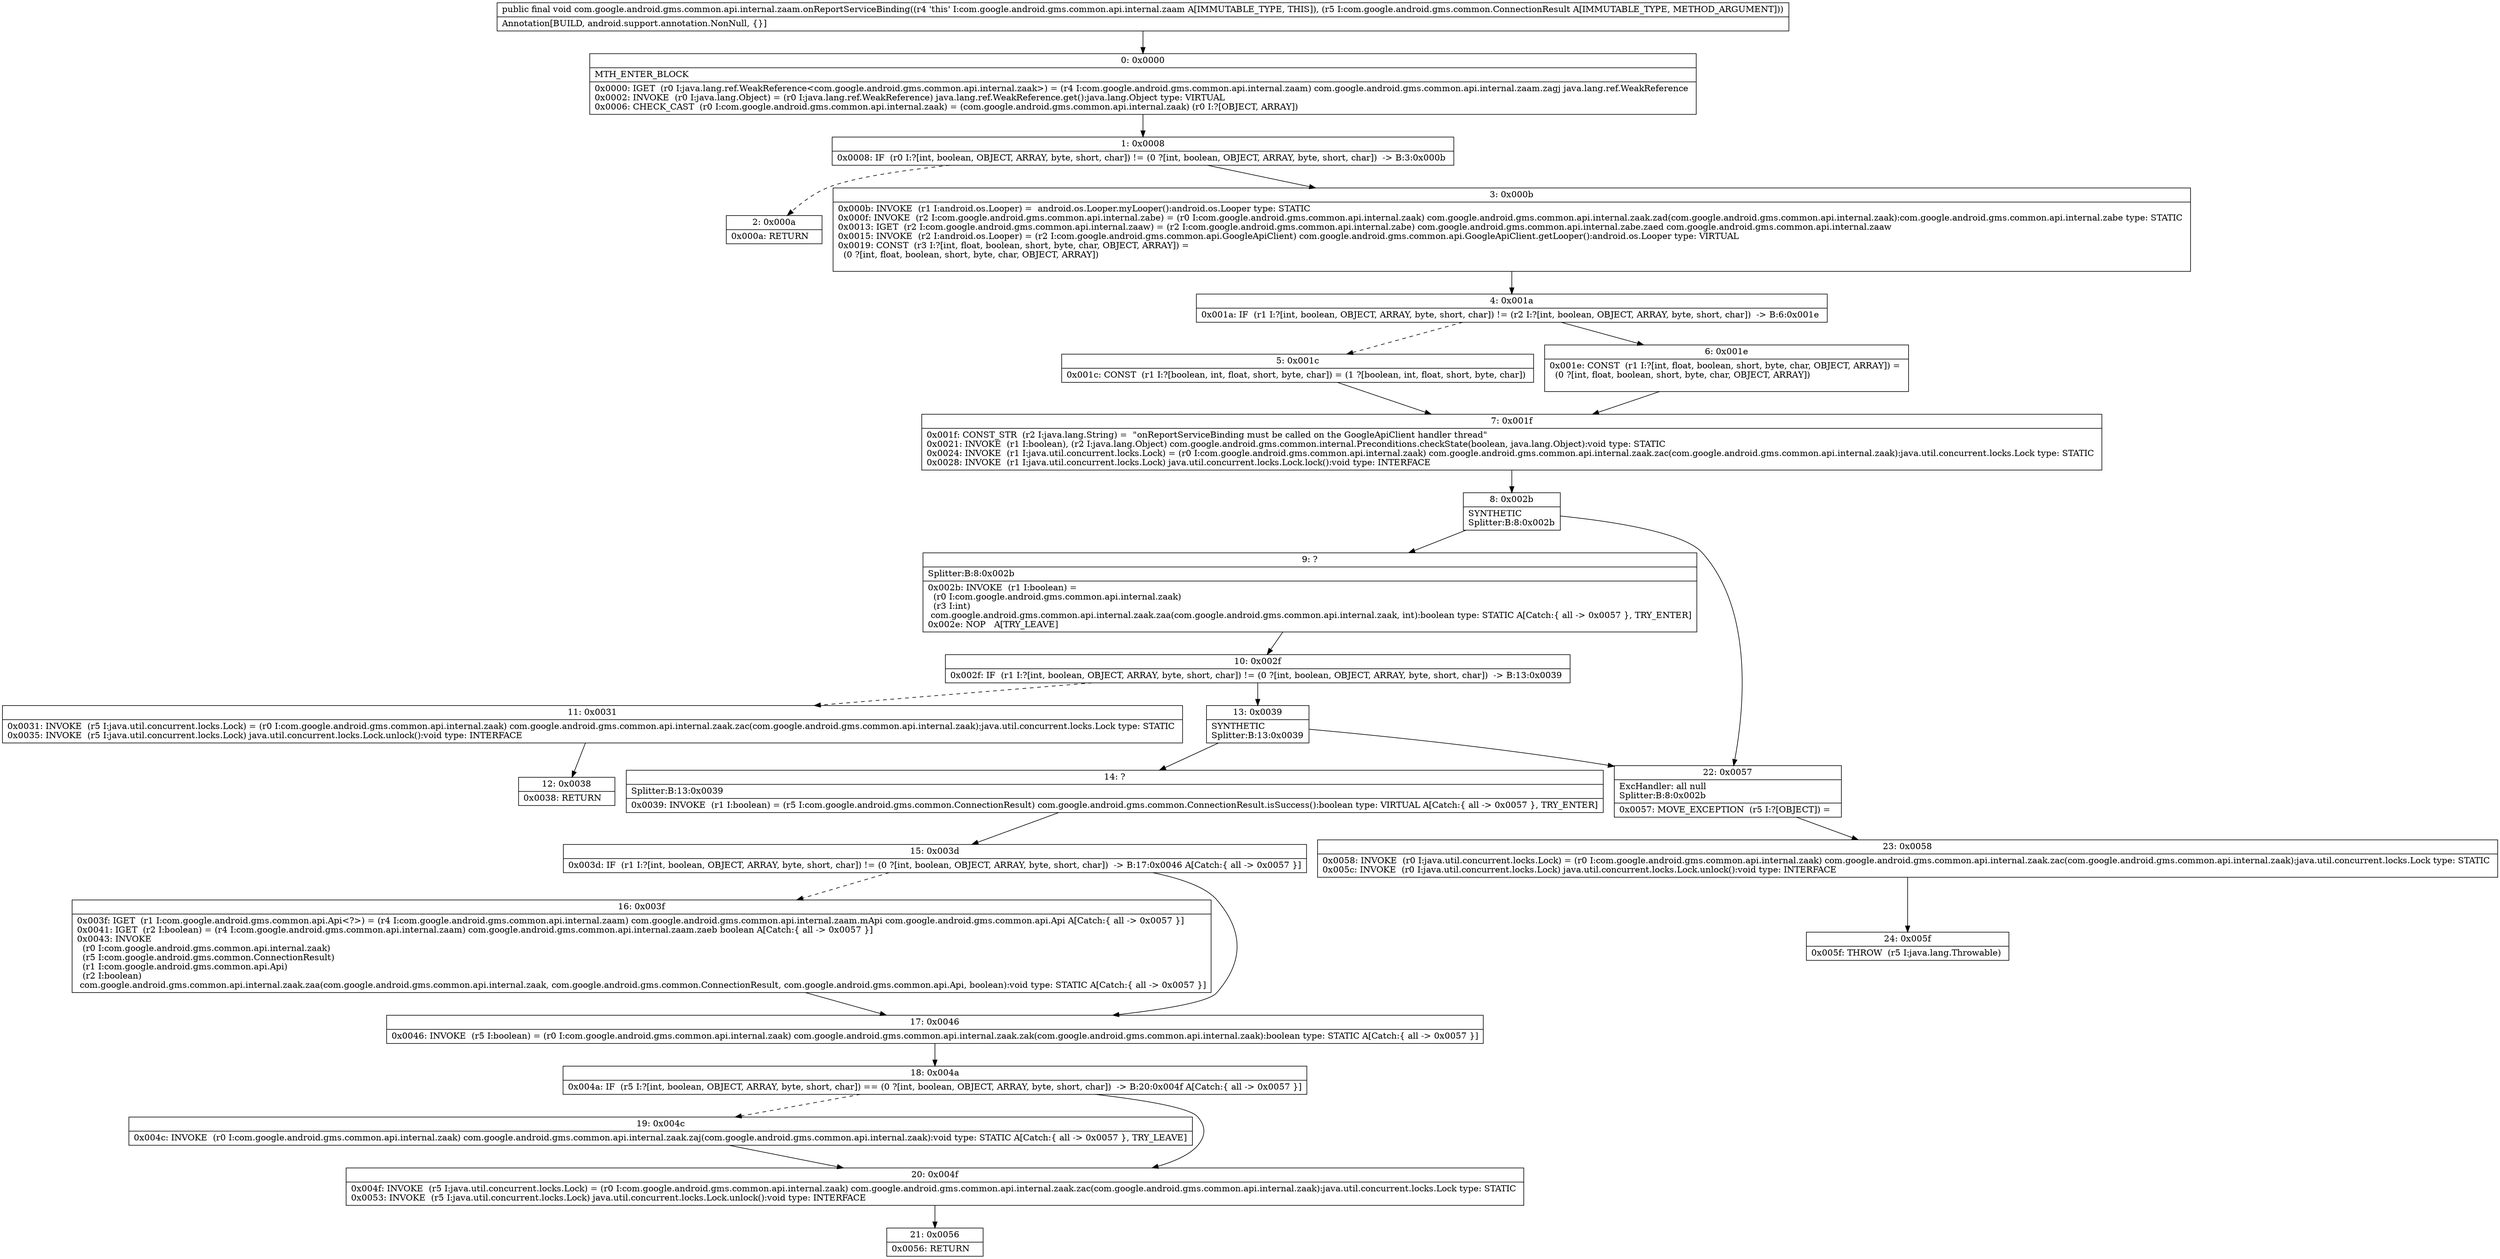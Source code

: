 digraph "CFG forcom.google.android.gms.common.api.internal.zaam.onReportServiceBinding(Lcom\/google\/android\/gms\/common\/ConnectionResult;)V" {
Node_0 [shape=record,label="{0\:\ 0x0000|MTH_ENTER_BLOCK\l|0x0000: IGET  (r0 I:java.lang.ref.WeakReference\<com.google.android.gms.common.api.internal.zaak\>) = (r4 I:com.google.android.gms.common.api.internal.zaam) com.google.android.gms.common.api.internal.zaam.zagj java.lang.ref.WeakReference \l0x0002: INVOKE  (r0 I:java.lang.Object) = (r0 I:java.lang.ref.WeakReference) java.lang.ref.WeakReference.get():java.lang.Object type: VIRTUAL \l0x0006: CHECK_CAST  (r0 I:com.google.android.gms.common.api.internal.zaak) = (com.google.android.gms.common.api.internal.zaak) (r0 I:?[OBJECT, ARRAY]) \l}"];
Node_1 [shape=record,label="{1\:\ 0x0008|0x0008: IF  (r0 I:?[int, boolean, OBJECT, ARRAY, byte, short, char]) != (0 ?[int, boolean, OBJECT, ARRAY, byte, short, char])  \-\> B:3:0x000b \l}"];
Node_2 [shape=record,label="{2\:\ 0x000a|0x000a: RETURN   \l}"];
Node_3 [shape=record,label="{3\:\ 0x000b|0x000b: INVOKE  (r1 I:android.os.Looper) =  android.os.Looper.myLooper():android.os.Looper type: STATIC \l0x000f: INVOKE  (r2 I:com.google.android.gms.common.api.internal.zabe) = (r0 I:com.google.android.gms.common.api.internal.zaak) com.google.android.gms.common.api.internal.zaak.zad(com.google.android.gms.common.api.internal.zaak):com.google.android.gms.common.api.internal.zabe type: STATIC \l0x0013: IGET  (r2 I:com.google.android.gms.common.api.internal.zaaw) = (r2 I:com.google.android.gms.common.api.internal.zabe) com.google.android.gms.common.api.internal.zabe.zaed com.google.android.gms.common.api.internal.zaaw \l0x0015: INVOKE  (r2 I:android.os.Looper) = (r2 I:com.google.android.gms.common.api.GoogleApiClient) com.google.android.gms.common.api.GoogleApiClient.getLooper():android.os.Looper type: VIRTUAL \l0x0019: CONST  (r3 I:?[int, float, boolean, short, byte, char, OBJECT, ARRAY]) = \l  (0 ?[int, float, boolean, short, byte, char, OBJECT, ARRAY])\l \l}"];
Node_4 [shape=record,label="{4\:\ 0x001a|0x001a: IF  (r1 I:?[int, boolean, OBJECT, ARRAY, byte, short, char]) != (r2 I:?[int, boolean, OBJECT, ARRAY, byte, short, char])  \-\> B:6:0x001e \l}"];
Node_5 [shape=record,label="{5\:\ 0x001c|0x001c: CONST  (r1 I:?[boolean, int, float, short, byte, char]) = (1 ?[boolean, int, float, short, byte, char]) \l}"];
Node_6 [shape=record,label="{6\:\ 0x001e|0x001e: CONST  (r1 I:?[int, float, boolean, short, byte, char, OBJECT, ARRAY]) = \l  (0 ?[int, float, boolean, short, byte, char, OBJECT, ARRAY])\l \l}"];
Node_7 [shape=record,label="{7\:\ 0x001f|0x001f: CONST_STR  (r2 I:java.lang.String) =  \"onReportServiceBinding must be called on the GoogleApiClient handler thread\" \l0x0021: INVOKE  (r1 I:boolean), (r2 I:java.lang.Object) com.google.android.gms.common.internal.Preconditions.checkState(boolean, java.lang.Object):void type: STATIC \l0x0024: INVOKE  (r1 I:java.util.concurrent.locks.Lock) = (r0 I:com.google.android.gms.common.api.internal.zaak) com.google.android.gms.common.api.internal.zaak.zac(com.google.android.gms.common.api.internal.zaak):java.util.concurrent.locks.Lock type: STATIC \l0x0028: INVOKE  (r1 I:java.util.concurrent.locks.Lock) java.util.concurrent.locks.Lock.lock():void type: INTERFACE \l}"];
Node_8 [shape=record,label="{8\:\ 0x002b|SYNTHETIC\lSplitter:B:8:0x002b\l}"];
Node_9 [shape=record,label="{9\:\ ?|Splitter:B:8:0x002b\l|0x002b: INVOKE  (r1 I:boolean) = \l  (r0 I:com.google.android.gms.common.api.internal.zaak)\l  (r3 I:int)\l com.google.android.gms.common.api.internal.zaak.zaa(com.google.android.gms.common.api.internal.zaak, int):boolean type: STATIC A[Catch:\{ all \-\> 0x0057 \}, TRY_ENTER]\l0x002e: NOP   A[TRY_LEAVE]\l}"];
Node_10 [shape=record,label="{10\:\ 0x002f|0x002f: IF  (r1 I:?[int, boolean, OBJECT, ARRAY, byte, short, char]) != (0 ?[int, boolean, OBJECT, ARRAY, byte, short, char])  \-\> B:13:0x0039 \l}"];
Node_11 [shape=record,label="{11\:\ 0x0031|0x0031: INVOKE  (r5 I:java.util.concurrent.locks.Lock) = (r0 I:com.google.android.gms.common.api.internal.zaak) com.google.android.gms.common.api.internal.zaak.zac(com.google.android.gms.common.api.internal.zaak):java.util.concurrent.locks.Lock type: STATIC \l0x0035: INVOKE  (r5 I:java.util.concurrent.locks.Lock) java.util.concurrent.locks.Lock.unlock():void type: INTERFACE \l}"];
Node_12 [shape=record,label="{12\:\ 0x0038|0x0038: RETURN   \l}"];
Node_13 [shape=record,label="{13\:\ 0x0039|SYNTHETIC\lSplitter:B:13:0x0039\l}"];
Node_14 [shape=record,label="{14\:\ ?|Splitter:B:13:0x0039\l|0x0039: INVOKE  (r1 I:boolean) = (r5 I:com.google.android.gms.common.ConnectionResult) com.google.android.gms.common.ConnectionResult.isSuccess():boolean type: VIRTUAL A[Catch:\{ all \-\> 0x0057 \}, TRY_ENTER]\l}"];
Node_15 [shape=record,label="{15\:\ 0x003d|0x003d: IF  (r1 I:?[int, boolean, OBJECT, ARRAY, byte, short, char]) != (0 ?[int, boolean, OBJECT, ARRAY, byte, short, char])  \-\> B:17:0x0046 A[Catch:\{ all \-\> 0x0057 \}]\l}"];
Node_16 [shape=record,label="{16\:\ 0x003f|0x003f: IGET  (r1 I:com.google.android.gms.common.api.Api\<?\>) = (r4 I:com.google.android.gms.common.api.internal.zaam) com.google.android.gms.common.api.internal.zaam.mApi com.google.android.gms.common.api.Api A[Catch:\{ all \-\> 0x0057 \}]\l0x0041: IGET  (r2 I:boolean) = (r4 I:com.google.android.gms.common.api.internal.zaam) com.google.android.gms.common.api.internal.zaam.zaeb boolean A[Catch:\{ all \-\> 0x0057 \}]\l0x0043: INVOKE  \l  (r0 I:com.google.android.gms.common.api.internal.zaak)\l  (r5 I:com.google.android.gms.common.ConnectionResult)\l  (r1 I:com.google.android.gms.common.api.Api)\l  (r2 I:boolean)\l com.google.android.gms.common.api.internal.zaak.zaa(com.google.android.gms.common.api.internal.zaak, com.google.android.gms.common.ConnectionResult, com.google.android.gms.common.api.Api, boolean):void type: STATIC A[Catch:\{ all \-\> 0x0057 \}]\l}"];
Node_17 [shape=record,label="{17\:\ 0x0046|0x0046: INVOKE  (r5 I:boolean) = (r0 I:com.google.android.gms.common.api.internal.zaak) com.google.android.gms.common.api.internal.zaak.zak(com.google.android.gms.common.api.internal.zaak):boolean type: STATIC A[Catch:\{ all \-\> 0x0057 \}]\l}"];
Node_18 [shape=record,label="{18\:\ 0x004a|0x004a: IF  (r5 I:?[int, boolean, OBJECT, ARRAY, byte, short, char]) == (0 ?[int, boolean, OBJECT, ARRAY, byte, short, char])  \-\> B:20:0x004f A[Catch:\{ all \-\> 0x0057 \}]\l}"];
Node_19 [shape=record,label="{19\:\ 0x004c|0x004c: INVOKE  (r0 I:com.google.android.gms.common.api.internal.zaak) com.google.android.gms.common.api.internal.zaak.zaj(com.google.android.gms.common.api.internal.zaak):void type: STATIC A[Catch:\{ all \-\> 0x0057 \}, TRY_LEAVE]\l}"];
Node_20 [shape=record,label="{20\:\ 0x004f|0x004f: INVOKE  (r5 I:java.util.concurrent.locks.Lock) = (r0 I:com.google.android.gms.common.api.internal.zaak) com.google.android.gms.common.api.internal.zaak.zac(com.google.android.gms.common.api.internal.zaak):java.util.concurrent.locks.Lock type: STATIC \l0x0053: INVOKE  (r5 I:java.util.concurrent.locks.Lock) java.util.concurrent.locks.Lock.unlock():void type: INTERFACE \l}"];
Node_21 [shape=record,label="{21\:\ 0x0056|0x0056: RETURN   \l}"];
Node_22 [shape=record,label="{22\:\ 0x0057|ExcHandler: all null\lSplitter:B:8:0x002b\l|0x0057: MOVE_EXCEPTION  (r5 I:?[OBJECT]) =  \l}"];
Node_23 [shape=record,label="{23\:\ 0x0058|0x0058: INVOKE  (r0 I:java.util.concurrent.locks.Lock) = (r0 I:com.google.android.gms.common.api.internal.zaak) com.google.android.gms.common.api.internal.zaak.zac(com.google.android.gms.common.api.internal.zaak):java.util.concurrent.locks.Lock type: STATIC \l0x005c: INVOKE  (r0 I:java.util.concurrent.locks.Lock) java.util.concurrent.locks.Lock.unlock():void type: INTERFACE \l}"];
Node_24 [shape=record,label="{24\:\ 0x005f|0x005f: THROW  (r5 I:java.lang.Throwable) \l}"];
MethodNode[shape=record,label="{public final void com.google.android.gms.common.api.internal.zaam.onReportServiceBinding((r4 'this' I:com.google.android.gms.common.api.internal.zaam A[IMMUTABLE_TYPE, THIS]), (r5 I:com.google.android.gms.common.ConnectionResult A[IMMUTABLE_TYPE, METHOD_ARGUMENT]))  | Annotation[BUILD, android.support.annotation.NonNull, \{\}]\l}"];
MethodNode -> Node_0;
Node_0 -> Node_1;
Node_1 -> Node_2[style=dashed];
Node_1 -> Node_3;
Node_3 -> Node_4;
Node_4 -> Node_5[style=dashed];
Node_4 -> Node_6;
Node_5 -> Node_7;
Node_6 -> Node_7;
Node_7 -> Node_8;
Node_8 -> Node_9;
Node_8 -> Node_22;
Node_9 -> Node_10;
Node_10 -> Node_11[style=dashed];
Node_10 -> Node_13;
Node_11 -> Node_12;
Node_13 -> Node_14;
Node_13 -> Node_22;
Node_14 -> Node_15;
Node_15 -> Node_16[style=dashed];
Node_15 -> Node_17;
Node_16 -> Node_17;
Node_17 -> Node_18;
Node_18 -> Node_19[style=dashed];
Node_18 -> Node_20;
Node_19 -> Node_20;
Node_20 -> Node_21;
Node_22 -> Node_23;
Node_23 -> Node_24;
}

